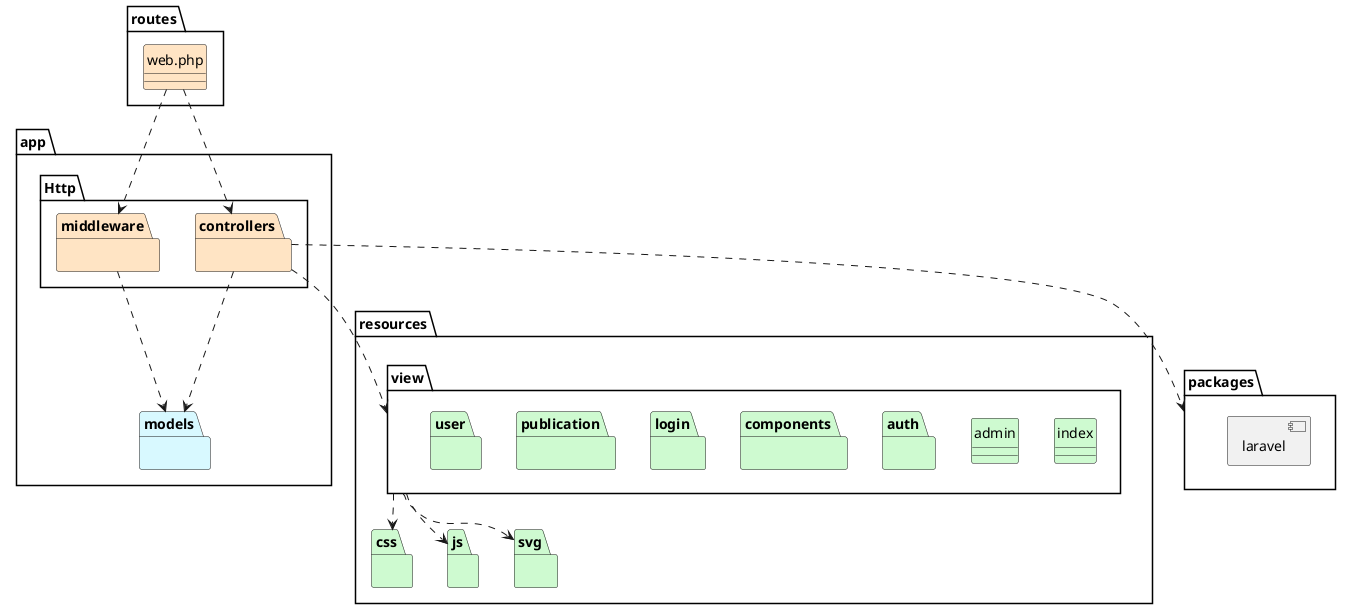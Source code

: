 @startuml paquete de diseño laravel
skinparam style strictuml
allow_mixing

package routes {
    class "web.php" as webPHP #bisque {}
}

package app {
    package Http {
        package controllers #bisque {}
        package middleware #bisque {}
    }
    package models #d8f9ff {}
}

package resources{
    package css #cefad0 {}  
    package js #cefad0 {}  
    package svg #cefad0 {}
    ' package lang #cefad0 {}
    ' package js #bisque {}
    package view{
        package auth #cefad0 {}
        package components #cefad0 {}
        package login #cefad0 {}
        package publication #cefad0 {}
        package user #cefad0 {}
        class index #cefad0 {}
        class admin #cefad0 {}
    }
}

package packages{
    component laravel
}

webPHP .d.> controllers
webPHP .d.> middleware
middleware .d.> models
controllers .d-> models
controllers .d-> view
controllers .d-> packages
view .d-> css
view .d-> js
view .d-> svg
' serverJS .d.> appJS

' appJS .d.> router
' appJS .[hidden].> db
' appJS ..> morgan
' appJS ..> cookieParser
' appJS ..> express
' appJS ..> dotenv
' appJS ..> pug
' appJS .[hidden]left.> public.view

' router .left.> public.view
' router ..> express
' router ..> middleware
' router ..> controllers
' router ..> models

' middleware ..> multer
' middleware ..> path
' middleware ..> jsonwebtoken
' middleware .left.> public.view

' controllers ..> services

' services ..> models
' services ..> nodemailer
' services ..> jsonwebtoken
' services ..> bcrypt
' services ..> view

' models ..> db
' db .right.> pg

' view .[hidden]down.> css
' css .[hidden]left.> img
' img .[hidden]left.> js

' express .[hidden]left.> morgan
' morgan .[hidden]left.> cookieParser
' cookieParser .[hidden]left.> dotenv
' dotenv .[hidden]left.> pug

' express .[hidden]down.> path
' multer .[hidden]left.> path

' multer .[hidden]down.> bcrypt
' bcrypt .[hidden]left.> nodemailer
' nodemailer .[hidden]left.> jsonwebtoken

' nodemailer .[hidden]down.> pg
@enduml